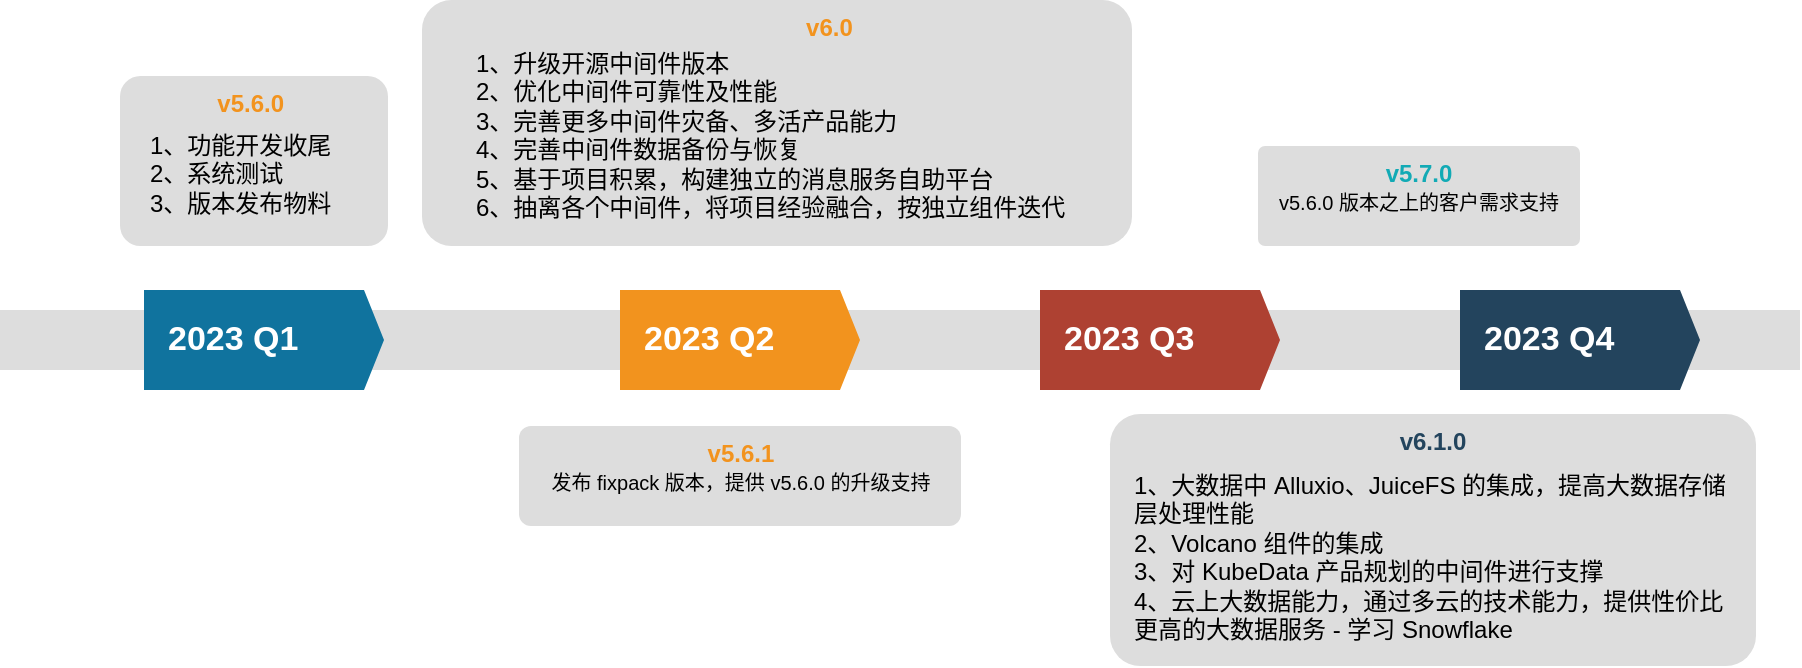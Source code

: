 <mxfile version="12.2.4" pages="1"><diagram id="LPxzDfarXafkQE6jDnBZ" name="Page-1"><mxGraphModel dx="997" dy="142" grid="0" gridSize="10" guides="1" tooltips="1" connect="1" arrows="1" fold="1" page="0" pageScale="1" pageWidth="827" pageHeight="1169" math="0" shadow="0"><root><mxCell id="0"/><mxCell id="1" parent="0"/><mxCell id="35" value="" style="fillColor=#dddddd;rounded=0;strokeColor=none;" parent="1" vertex="1"><mxGeometry x="30" y="820" width="900" height="30" as="geometry"/></mxCell><mxCell id="36" value="2023 Q1" style="shape=mxgraph.infographic.ribbonSimple;notch1=0;notch2=10;notch=0;html=1;fillColor=#10739E;strokeColor=none;shadow=0;fontSize=17;fontColor=#FFFFFF;align=left;spacingLeft=10;fontStyle=1;" parent="1" vertex="1"><mxGeometry x="102" y="810" width="120" height="50" as="geometry"/></mxCell><mxCell id="37" value="2023 Q2" style="shape=mxgraph.infographic.ribbonSimple;notch1=0;notch2=10;notch=0;html=1;fillColor=#F2931E;strokeColor=none;shadow=0;fontSize=17;fontColor=#FFFFFF;align=left;spacingLeft=10;fontStyle=1;" parent="1" vertex="1"><mxGeometry x="340" y="810" width="120" height="50" as="geometry"/></mxCell><mxCell id="38" value="2023 Q3" style="shape=mxgraph.infographic.ribbonSimple;notch1=0;notch2=10;notch=0;html=1;fillColor=#AE4132;strokeColor=none;shadow=0;fontSize=17;fontColor=#FFFFFF;align=left;spacingLeft=10;fontStyle=1;" parent="1" vertex="1"><mxGeometry x="550" y="810" width="120" height="50" as="geometry"/></mxCell><mxCell id="39" value="2023 Q4" style="shape=mxgraph.infographic.ribbonSimple;notch1=0;notch2=10;notch=0;html=1;fillColor=#23445D;strokeColor=none;shadow=0;fontSize=17;fontColor=#FFFFFF;align=left;spacingLeft=10;fontStyle=1;" parent="1" vertex="1"><mxGeometry x="760" y="810" width="120" height="50" as="geometry"/></mxCell><mxCell id="44" value="&lt;font style=&quot;font-size: 10px&quot;&gt;&lt;font style=&quot;font-size: 12px&quot; color=&quot;#23445D&quot;&gt;&lt;b&gt;v6.1.0&lt;/b&gt;&lt;/font&gt;&lt;br&gt;&lt;br&gt;&lt;br&gt;&lt;/font&gt;" style="rounded=1;strokeColor=none;fillColor=#DDDDDD;align=center;arcSize=12;verticalAlign=top;whiteSpace=wrap;html=1;fontSize=12;" parent="1" vertex="1"><mxGeometry x="585" y="872" width="323" height="126" as="geometry"/></mxCell><mxCell id="SX_tQqFvmrBmvV6av49C-62" value="1、大数据中 Alluxio、JuiceFS 的集成，提高大数据存储层处理性能&lt;br&gt;2、Volcano 组件的集成&lt;br&gt;3、对 KubeData 产品规划的中间件进行支撑&lt;br&gt;4、云上大数据能力，通过多云的技术能力，提供性价比更高的大数据服务 - 学习 Snowflake" style="text;html=1;whiteSpace=wrap;" parent="1" vertex="1"><mxGeometry x="595" y="894" width="302" height="95" as="geometry"/></mxCell><mxCell id="54" value="&lt;b style=&quot;color: rgb(242 , 147 , 30)&quot;&gt;&amp;nbsp; &amp;nbsp; &amp;nbsp; &amp;nbsp; &amp;nbsp; &amp;nbsp; &amp;nbsp; &amp;nbsp; &amp;nbsp; &amp;nbsp; &amp;nbsp; &amp;nbsp; &amp;nbsp; &amp;nbsp; &amp;nbsp; &amp;nbsp; &amp;nbsp; &amp;nbsp; &amp;nbsp; &amp;nbsp; &amp;nbsp; &amp;nbsp; &amp;nbsp; &amp;nbsp; &amp;nbsp; &amp;nbsp; &amp;nbsp; &amp;nbsp; &amp;nbsp;v6.0&lt;/b&gt;&lt;font color=&quot;#10739e&quot;&gt;&lt;span&gt;&lt;br&gt;&lt;br&gt;&lt;/span&gt;&lt;br&gt;&lt;/font&gt;" style="rounded=1;strokeColor=none;fillColor=#DDDDDD;align=left;arcSize=12;verticalAlign=top;whiteSpace=wrap;html=1;fontSize=12;fontStyle=1" parent="1" vertex="1"><mxGeometry x="241" y="665" width="355" height="123" as="geometry"/></mxCell><mxCell id="56" value="1、升级开源中间件版本&lt;br&gt;2、优化中间件可靠性及性能&lt;br&gt;&lt;div&gt;3、完善更多中间件灾备、多活产品能力&lt;/div&gt;&lt;div&gt;&lt;/div&gt;4、完善中间件数据备份与恢复&lt;br&gt;5、基于项目积累，构建独立的消息服务自助平台&lt;br&gt;6、抽离各个中间件，将项目经验融合，按独立组件迭代" style="text;html=1;" parent="1" vertex="1"><mxGeometry x="266" y="683" width="344" height="97" as="geometry"/></mxCell><mxCell id="57" value="&lt;b style=&quot;color: rgb(242 , 147 , 30)&quot;&gt;&amp;nbsp; &amp;nbsp; &amp;nbsp; &amp;nbsp; &amp;nbsp; &amp;nbsp; &amp;nbsp; v5.6.0&lt;/b&gt;&lt;font color=&quot;#10739e&quot;&gt;&lt;span&gt;&lt;br&gt;&lt;/span&gt;&lt;br&gt;&lt;/font&gt;" style="rounded=1;strokeColor=none;fillColor=#DDDDDD;align=left;arcSize=12;verticalAlign=top;whiteSpace=wrap;html=1;fontSize=12;fontStyle=1" parent="1" vertex="1"><mxGeometry x="90" y="703" width="134" height="85" as="geometry"/></mxCell><mxCell id="58" value="1、功能开发收尾&lt;br&gt;2、系统测试&lt;br&gt;3、版本发布物料" style="text;html=1;" parent="1" vertex="1"><mxGeometry x="103" y="724" width="108" height="56" as="geometry"/></mxCell><mxCell id="59" value="&lt;font style=&quot;font-size: 10px&quot;&gt;&lt;font style=&quot;font-size: 12px&quot; color=&quot;#12AAB5&quot;&gt;&lt;b&gt;v5.7.0&lt;/b&gt;&lt;/font&gt;&lt;br&gt;v5.6.0 版本之上的客户需求支持&lt;br&gt;&lt;/font&gt;" style="rounded=1;strokeColor=none;fillColor=#DDDDDD;align=center;arcSize=7;verticalAlign=top;whiteSpace=wrap;html=1;fontSize=12;" parent="1" vertex="1"><mxGeometry x="659" y="738" width="161" height="50" as="geometry"/></mxCell><mxCell id="60" value="&lt;font style=&quot;font-size: 10px&quot;&gt;&lt;font style=&quot;font-size: 12px&quot; color=&quot;#F2931E&quot;&gt;&lt;b&gt;v5.6.1&lt;br&gt;&lt;/b&gt;&lt;/font&gt;发布 fixpack 版本，提供 v5.6.0 的升级支持&lt;br&gt;&lt;/font&gt;" style="rounded=1;strokeColor=none;fillColor=#DDDDDD;align=center;arcSize=12;verticalAlign=top;whiteSpace=wrap;html=1;fontSize=12;" parent="1" vertex="1"><mxGeometry x="289.5" y="878" width="221" height="50" as="geometry"/></mxCell></root></mxGraphModel></diagram></mxfile>